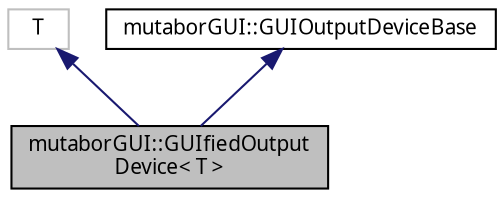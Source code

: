 digraph "mutaborGUI::GUIfiedOutputDevice&lt; T &gt;"
{
  edge [fontname="Sans",fontsize="10",labelfontname="Sans",labelfontsize="10"];
  node [fontname="Sans",fontsize="10",shape=record];
  Node0 [label="mutaborGUI::GUIfiedOutput\lDevice\< T \>",height=0.2,width=0.4,color="black", fillcolor="grey75", style="filled", fontcolor="black"];
  Node1 -> Node0 [dir="back",color="midnightblue",fontsize="10",style="solid",fontname="Sans"];
  Node1 [label="T",height=0.2,width=0.4,color="grey75", fillcolor="white", style="filled"];
  Node2 -> Node0 [dir="back",color="midnightblue",fontsize="10",style="solid",fontname="Sans"];
  Node2 [label="mutaborGUI::GUIOutputDeviceBase",height=0.2,width=0.4,color="black", fillcolor="white", style="filled",URL="$d9/d79/classmutaborGUI_1_1GUIOutputDeviceBase.html",tooltip="Prototype of any GUI based output device class. "];
}
